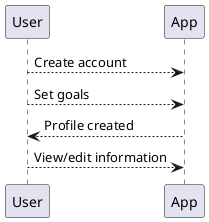 @startuml
User --> App: Create account
User --> App: Set goals
App --> User: Profile created
User --> App: View/edit information
@enduml

